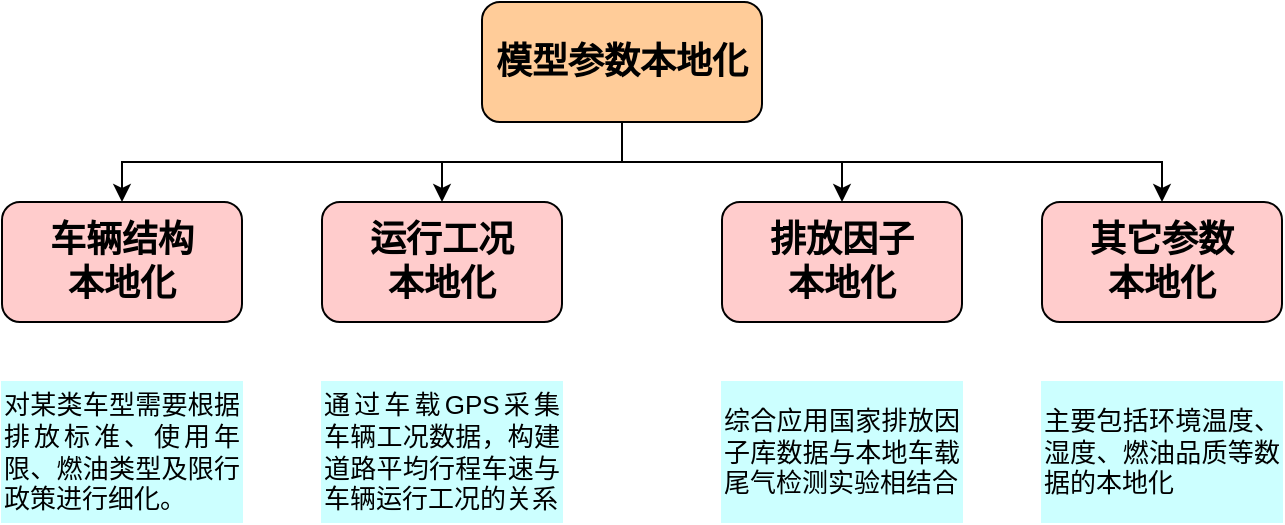 <mxfile version="13.10.3" type="github">
  <diagram id="bN34Vr2TGb9hUtaHAPsd" name="Page-1">
    <mxGraphModel dx="868" dy="425" grid="1" gridSize="10" guides="1" tooltips="1" connect="1" arrows="1" fold="1" page="1" pageScale="1" pageWidth="1169" pageHeight="827" math="0" shadow="0">
      <root>
        <mxCell id="0" />
        <mxCell id="1" parent="0" />
        <mxCell id="fRTm9crbE09WPWOibQkh-7" style="edgeStyle=orthogonalEdgeStyle;rounded=0;orthogonalLoop=1;jettySize=auto;html=1;exitX=0.5;exitY=1;exitDx=0;exitDy=0;entryX=0.5;entryY=0;entryDx=0;entryDy=0;" parent="1" source="fRTm9crbE09WPWOibQkh-1" target="fRTm9crbE09WPWOibQkh-3" edge="1">
          <mxGeometry relative="1" as="geometry" />
        </mxCell>
        <mxCell id="fRTm9crbE09WPWOibQkh-8" style="edgeStyle=orthogonalEdgeStyle;rounded=0;orthogonalLoop=1;jettySize=auto;html=1;exitX=0.5;exitY=1;exitDx=0;exitDy=0;entryX=0.5;entryY=0;entryDx=0;entryDy=0;" parent="1" source="fRTm9crbE09WPWOibQkh-1" target="fRTm9crbE09WPWOibQkh-6" edge="1">
          <mxGeometry relative="1" as="geometry" />
        </mxCell>
        <mxCell id="fRTm9crbE09WPWOibQkh-9" style="edgeStyle=orthogonalEdgeStyle;rounded=0;orthogonalLoop=1;jettySize=auto;html=1;exitX=0.5;exitY=1;exitDx=0;exitDy=0;entryX=0.5;entryY=0;entryDx=0;entryDy=0;" parent="1" source="fRTm9crbE09WPWOibQkh-1" target="fRTm9crbE09WPWOibQkh-5" edge="1">
          <mxGeometry relative="1" as="geometry" />
        </mxCell>
        <mxCell id="fRTm9crbE09WPWOibQkh-10" style="edgeStyle=orthogonalEdgeStyle;rounded=0;orthogonalLoop=1;jettySize=auto;html=1;exitX=0.5;exitY=1;exitDx=0;exitDy=0;entryX=0.5;entryY=0;entryDx=0;entryDy=0;" parent="1" source="fRTm9crbE09WPWOibQkh-1" target="fRTm9crbE09WPWOibQkh-4" edge="1">
          <mxGeometry relative="1" as="geometry" />
        </mxCell>
        <mxCell id="fRTm9crbE09WPWOibQkh-1" value="&lt;b&gt;&lt;font style=&quot;font-size: 18px&quot;&gt;模型参数本地化&lt;/font&gt;&lt;/b&gt;" style="rounded=1;whiteSpace=wrap;html=1;fillColor=#FFCC99;" parent="1" vertex="1">
          <mxGeometry x="360" y="140" width="140" height="60" as="geometry" />
        </mxCell>
        <mxCell id="fRTm9crbE09WPWOibQkh-3" value="&lt;font style=&quot;font-size: 18px&quot;&gt;&lt;b&gt;车辆结构&lt;br&gt;本地化&lt;/b&gt;&lt;/font&gt;" style="rounded=1;whiteSpace=wrap;html=1;fillColor=#FFCCCC;" parent="1" vertex="1">
          <mxGeometry x="120" y="240" width="120" height="60" as="geometry" />
        </mxCell>
        <mxCell id="fRTm9crbE09WPWOibQkh-4" value="&lt;font style=&quot;font-size: 18px&quot;&gt;&lt;b&gt;运行工况&lt;br&gt;本地化&lt;/b&gt;&lt;/font&gt;" style="rounded=1;whiteSpace=wrap;html=1;fillColor=#FFCCCC;" parent="1" vertex="1">
          <mxGeometry x="280" y="240" width="120" height="60" as="geometry" />
        </mxCell>
        <mxCell id="fRTm9crbE09WPWOibQkh-5" value="&lt;font style=&quot;font-size: 18px&quot;&gt;&lt;b&gt;排放因子&lt;br&gt;本地化&lt;/b&gt;&lt;/font&gt;" style="rounded=1;whiteSpace=wrap;html=1;fillColor=#FFCCCC;" parent="1" vertex="1">
          <mxGeometry x="480" y="240" width="120" height="60" as="geometry" />
        </mxCell>
        <mxCell id="fRTm9crbE09WPWOibQkh-6" value="&lt;font style=&quot;font-size: 18px&quot;&gt;&lt;b&gt;其它参数&lt;br&gt;本地化&lt;/b&gt;&lt;/font&gt;" style="rounded=1;whiteSpace=wrap;html=1;fillColor=#FFCCCC;" parent="1" vertex="1">
          <mxGeometry x="640" y="240" width="120" height="60" as="geometry" />
        </mxCell>
        <mxCell id="fRTm9crbE09WPWOibQkh-11" value="&lt;div style=&quot;text-align: justify&quot;&gt;&lt;span&gt;&lt;font style=&quot;font-size: 13px&quot;&gt;主要包括环境温度、湿度、燃油品质等数据的本地化&lt;/font&gt;&lt;/span&gt;&lt;/div&gt;" style="rounded=0;whiteSpace=wrap;html=1;fillColor=#CCFFFF;strokeColor=#CCFFFF;" parent="1" vertex="1">
          <mxGeometry x="640" y="330" width="120" height="70" as="geometry" />
        </mxCell>
        <mxCell id="fRTm9crbE09WPWOibQkh-12" value="&lt;div style=&quot;text-align: justify&quot;&gt;&lt;span&gt;&lt;font style=&quot;font-size: 13px&quot;&gt;综合应用国家排放因子库数据与本地车载尾气检测实验相结合&lt;/font&gt;&lt;/span&gt;&lt;/div&gt;" style="rounded=0;whiteSpace=wrap;html=1;fillColor=#CCFFFF;strokeColor=#CCFFFF;" parent="1" vertex="1">
          <mxGeometry x="480" y="330" width="120" height="70" as="geometry" />
        </mxCell>
        <mxCell id="fRTm9crbE09WPWOibQkh-13" value="&lt;div style=&quot;text-align: justify&quot;&gt;&lt;span&gt;&lt;font style=&quot;font-size: 13px&quot;&gt;通过车载GPS采集车辆工况数据，构建道路平均行程车速与车辆运行工况的关系&lt;/font&gt;&lt;/span&gt;&lt;/div&gt;" style="rounded=0;whiteSpace=wrap;html=1;fillColor=#CCFFFF;strokeColor=#CCFFFF;" parent="1" vertex="1">
          <mxGeometry x="280" y="330" width="120" height="70" as="geometry" />
        </mxCell>
        <mxCell id="fRTm9crbE09WPWOibQkh-14" value="&lt;div style=&quot;text-align: justify&quot;&gt;&lt;span&gt;对某类车型需要根据排放标准、使用年限、燃油类型及限行政策进行细化。&lt;/span&gt;&lt;/div&gt;" style="rounded=0;whiteSpace=wrap;html=1;fontSize=13;fillColor=#CCFFFF;strokeColor=#CCFFFF;" parent="1" vertex="1">
          <mxGeometry x="120" y="330" width="120" height="70" as="geometry" />
        </mxCell>
      </root>
    </mxGraphModel>
  </diagram>
</mxfile>
